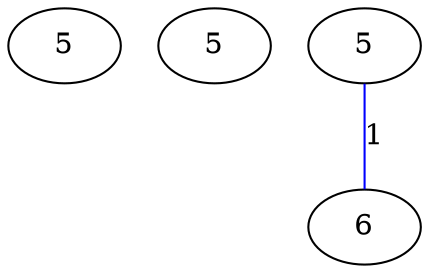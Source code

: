 graph G {
	0 [label="5"];
	1 [label="5"];
	2 [label="5"];
	3 [label="6"];
	2 -- 3 [label="1", color=blue];
}